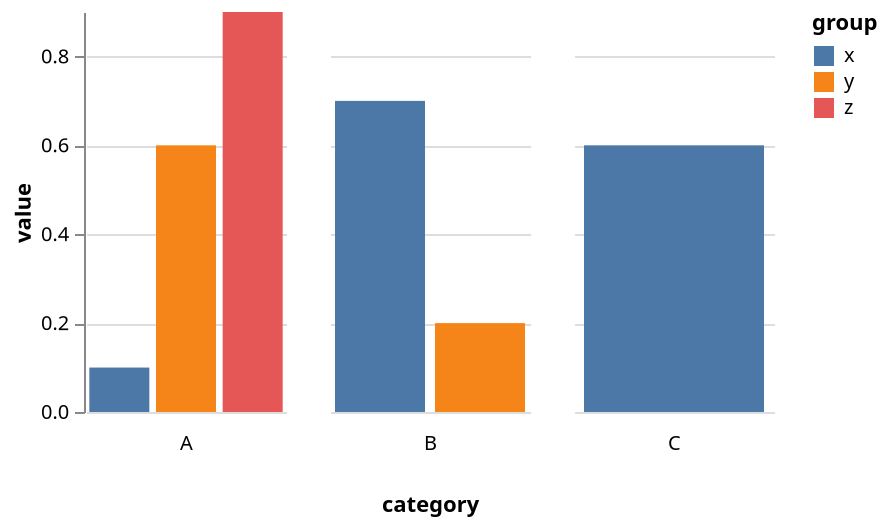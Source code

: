 {
  "$schema": "https://vega.github.io/schema/vega/v5.json",
  "background": "white",
  "padding": 5,
  "data": [
    {
      "name": "source_0",
      "values": [
        {"category": "A", "group": "x", "value": 0.1},
        {"category": "A", "group": "y", "value": 0.6},
        {"category": "A", "group": "z", "value": 0.9},
        {"category": "B", "group": "x", "value": 0.7},
        {"category": "B", "group": "y", "value": 0.2},
        {"category": "C", "group": "x", "value": 0.6}
      ]
    },
    {
      "name": "data_0",
      "source": "source_0",
      "transform": [
        {
          "type": "stack",
          "groupby": ["group", "category"],
          "field": "value",
          "sort": {"field": [], "order": []},
          "as": ["value_start", "value_end"],
          "offset": "zero"
        },
        {
          "type": "filter",
          "expr": "isValid(datum[\"value\"]) && isFinite(+datum[\"value\"])"
        }
      ]
    },
    {
      "name": "column_domain",
      "source": "data_0",
      "transform": [{"type": "aggregate", "groupby": ["category"]}]
    }
  ],
  "signals": [
    {"name": "child_width", "value": 100},
    {"name": "child_height", "value": 200}
  ],
  "layout": {
    "padding": 20,
    "titleAnchor": {"column": "end"},
    "offset": {"columnTitle": 10},
    "columns": {"signal": "length(data('column_domain'))"},
    "bounds": "full",
    "align": "none"
  },
  "marks": [
    {
      "name": "column-title",
      "type": "group",
      "role": "column-title",
      "title": {
        "text": "category",
        "style": "guide-title",
        "orient": "bottom",
        "offset": 10
      }
    },
    {
      "name": "row_header",
      "type": "group",
      "role": "row-header",
      "encode": {"update": {"height": {"signal": "child_height"}}},
      "axes": [
        {
          "scale": "y",
          "orient": "left",
          "grid": false,
          "title": "value",
          "labelOverlap": true,
          "tickCount": {"signal": "ceil(child_height/40)"},
          "zindex": 0
        }
      ]
    },
    {
      "name": "column_footer",
      "type": "group",
      "role": "column-footer",
      "from": {"data": "column_domain"},
      "sort": {"field": "datum[\"category\"]", "order": "ascending"},
      "title": {
        "text": {
          "signal": "isValid(parent[\"category\"]) ? parent[\"category\"] : \"\"+parent[\"category\"]"
        },
        "style": "guide-label",
        "frame": "group",
        "orient": "bottom",
        "offset": 10
      },
      "encode": {"update": {"width": {"signal": "child_width"}}}
    },
    {
      "name": "cell",
      "type": "group",
      "style": "cell",
      "from": {
        "facet": {"name": "facet", "data": "data_0", "groupby": ["category"]}
      },
      "sort": {"field": ["datum[\"category\"]"], "order": ["ascending"]},
      "encode": {
        "update": {
          "width": {"signal": "child_width"},
          "height": {"signal": "child_height"}
        }
      },
      "marks": [
        {
          "name": "child_marks",
          "type": "rect",
          "style": ["bar"],
          "from": {"data": "facet"},
          "encode": {
            "update": {
              "fill": {"scale": "color", "field": "group"},
              "ariaRoleDescription": {"value": "bar"},
              "description": {
                "signal": "\"group: \" + (isValid(datum[\"group\"]) ? datum[\"group\"] : \"\"+datum[\"group\"]) + \"; value: \" + (format(datum[\"value\"], \"\"))"
              },
              "x": {"scale": "child_x", "field": "group"},
              "width": {"signal": "max(0.25, bandwidth('child_x'))"},
              "y": {"scale": "y", "field": "value_end"},
              "y2": {"scale": "y", "field": "value_start"}
            }
          }
        }
      ],
      "scales": [
        {
          "name": "child_x",
          "type": "band",
          "domain": {"data": "facet", "field": "group", "sort": true},
          "range": [0, {"signal": "child_width"}],
          "paddingInner": 0.1,
          "paddingOuter": 0.05
        }
      ],
      "axes": [
        {
          "scale": "y",
          "orient": "left",
          "gridScale": "child_x",
          "grid": true,
          "tickCount": {"signal": "ceil(child_height/40)"},
          "domain": false,
          "labels": false,
          "aria": false,
          "maxExtent": 0,
          "minExtent": 0,
          "ticks": false,
          "zindex": 0
        }
      ]
    }
  ],
  "scales": [
    {
      "name": "y",
      "type": "linear",
      "domain": {"data": "data_0", "fields": ["value_start", "value_end"]},
      "range": [{"signal": "child_height"}, 0],
      "nice": true,
      "zero": true
    },
    {
      "name": "color",
      "type": "ordinal",
      "domain": {"data": "data_0", "field": "group", "sort": true},
      "range": "category"
    }
  ],
  "legends": [{"fill": "color", "symbolType": "square", "title": "group"}],
  "config": {"style": {"cell": {"stroke": "transparent"}}}
}
